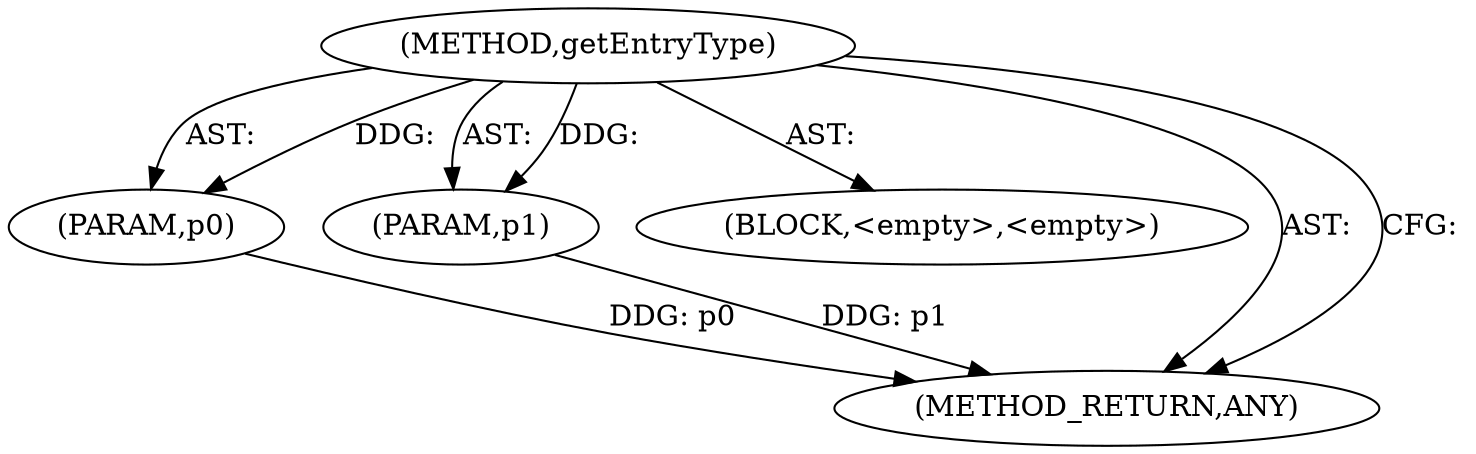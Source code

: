 digraph "getEntryType" {  
"111669149704" [label = <(METHOD,getEntryType)> ]
"115964117005" [label = <(PARAM,p0)> ]
"115964117006" [label = <(PARAM,p1)> ]
"25769803791" [label = <(BLOCK,&lt;empty&gt;,&lt;empty&gt;)> ]
"128849018888" [label = <(METHOD_RETURN,ANY)> ]
  "111669149704" -> "115964117005"  [ label = "AST: "] 
  "111669149704" -> "115964117006"  [ label = "AST: "] 
  "111669149704" -> "25769803791"  [ label = "AST: "] 
  "111669149704" -> "128849018888"  [ label = "AST: "] 
  "111669149704" -> "128849018888"  [ label = "CFG: "] 
  "115964117005" -> "128849018888"  [ label = "DDG: p0"] 
  "115964117006" -> "128849018888"  [ label = "DDG: p1"] 
  "111669149704" -> "115964117005"  [ label = "DDG: "] 
  "111669149704" -> "115964117006"  [ label = "DDG: "] 
}
